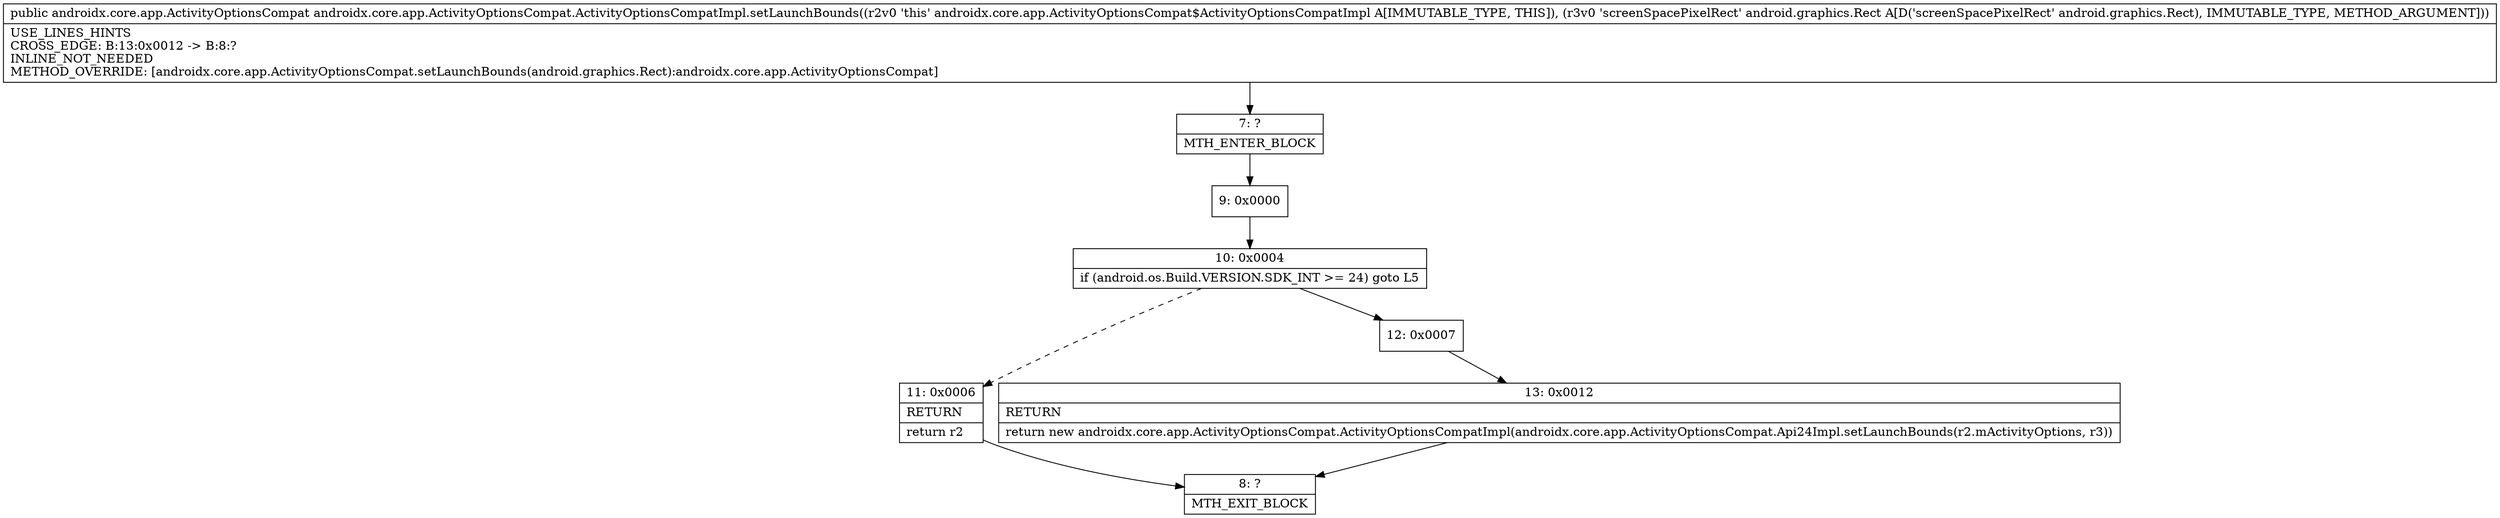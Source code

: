 digraph "CFG forandroidx.core.app.ActivityOptionsCompat.ActivityOptionsCompatImpl.setLaunchBounds(Landroid\/graphics\/Rect;)Landroidx\/core\/app\/ActivityOptionsCompat;" {
Node_7 [shape=record,label="{7\:\ ?|MTH_ENTER_BLOCK\l}"];
Node_9 [shape=record,label="{9\:\ 0x0000}"];
Node_10 [shape=record,label="{10\:\ 0x0004|if (android.os.Build.VERSION.SDK_INT \>= 24) goto L5\l}"];
Node_11 [shape=record,label="{11\:\ 0x0006|RETURN\l|return r2\l}"];
Node_8 [shape=record,label="{8\:\ ?|MTH_EXIT_BLOCK\l}"];
Node_12 [shape=record,label="{12\:\ 0x0007}"];
Node_13 [shape=record,label="{13\:\ 0x0012|RETURN\l|return new androidx.core.app.ActivityOptionsCompat.ActivityOptionsCompatImpl(androidx.core.app.ActivityOptionsCompat.Api24Impl.setLaunchBounds(r2.mActivityOptions, r3))\l}"];
MethodNode[shape=record,label="{public androidx.core.app.ActivityOptionsCompat androidx.core.app.ActivityOptionsCompat.ActivityOptionsCompatImpl.setLaunchBounds((r2v0 'this' androidx.core.app.ActivityOptionsCompat$ActivityOptionsCompatImpl A[IMMUTABLE_TYPE, THIS]), (r3v0 'screenSpacePixelRect' android.graphics.Rect A[D('screenSpacePixelRect' android.graphics.Rect), IMMUTABLE_TYPE, METHOD_ARGUMENT]))  | USE_LINES_HINTS\lCROSS_EDGE: B:13:0x0012 \-\> B:8:?\lINLINE_NOT_NEEDED\lMETHOD_OVERRIDE: [androidx.core.app.ActivityOptionsCompat.setLaunchBounds(android.graphics.Rect):androidx.core.app.ActivityOptionsCompat]\l}"];
MethodNode -> Node_7;Node_7 -> Node_9;
Node_9 -> Node_10;
Node_10 -> Node_11[style=dashed];
Node_10 -> Node_12;
Node_11 -> Node_8;
Node_12 -> Node_13;
Node_13 -> Node_8;
}

